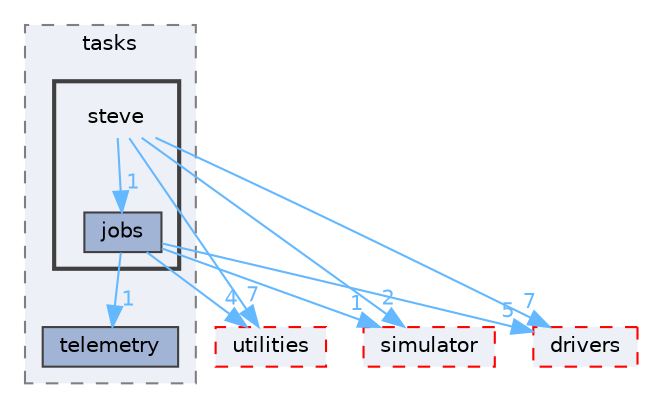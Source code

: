digraph "steve"
{
 // INTERACTIVE_SVG=YES
 // LATEX_PDF_SIZE
  bgcolor="transparent";
  edge [fontname=Helvetica,fontsize=10,labelfontname=Helvetica,labelfontsize=10];
  node [fontname=Helvetica,fontsize=10,shape=box,height=0.2,width=0.4];
  compound=true
  subgraph clusterdir_76dd8867a16d204aa2db31affc56d971 {
    graph [ bgcolor="#edf0f7", pencolor="grey50", label="tasks", fontname=Helvetica,fontsize=10 style="filled,dashed", URL="dir_76dd8867a16d204aa2db31affc56d971.html",tooltip=""]
  dir_4f57e902f0118f67b10044df4be31d1c [label="telemetry", fillcolor="#a2b4d6", color="grey25", style="filled", URL="dir_4f57e902f0118f67b10044df4be31d1c.html",tooltip=""];
  subgraph clusterdir_43eaeccdd6b29c571d9022b0dcb8cd4e {
    graph [ bgcolor="#edf0f7", pencolor="grey25", label="", fontname=Helvetica,fontsize=10 style="filled,bold", URL="dir_43eaeccdd6b29c571d9022b0dcb8cd4e.html",tooltip=""]
    dir_43eaeccdd6b29c571d9022b0dcb8cd4e [shape=plaintext, label="steve"];
  dir_0b0cd054621bf98679e798cf173a51bc [label="jobs", fillcolor="#a2b4d6", color="grey25", style="filled", URL="dir_0b0cd054621bf98679e798cf173a51bc.html",tooltip=""];
  }
  }
  dir_420f87287d5a5fc6f35b7971ed84ed3f [label="simulator", fillcolor="#edf0f7", color="red", style="filled,dashed", URL="dir_420f87287d5a5fc6f35b7971ed84ed3f.html",tooltip=""];
  dir_ce9acbebd20a964a9fb527ea0a00b86e [label="drivers", fillcolor="#edf0f7", color="red", style="filled,dashed", URL="dir_ce9acbebd20a964a9fb527ea0a00b86e.html",tooltip=""];
  dir_f18bcf57bbcb015d680a06f545708a64 [label="utilities", fillcolor="#edf0f7", color="red", style="filled,dashed", URL="dir_f18bcf57bbcb015d680a06f545708a64.html",tooltip=""];
  dir_43eaeccdd6b29c571d9022b0dcb8cd4e->dir_0b0cd054621bf98679e798cf173a51bc [headlabel="1", labeldistance=1.5 headhref="dir_000025_000012.html" href="dir_000025_000012.html" color="steelblue1" fontcolor="steelblue1"];
  dir_43eaeccdd6b29c571d9022b0dcb8cd4e->dir_420f87287d5a5fc6f35b7971ed84ed3f [headlabel="2", labeldistance=1.5 headhref="dir_000025_000021.html" href="dir_000025_000021.html" color="steelblue1" fontcolor="steelblue1"];
  dir_43eaeccdd6b29c571d9022b0dcb8cd4e->dir_ce9acbebd20a964a9fb527ea0a00b86e [headlabel="7", labeldistance=1.5 headhref="dir_000025_000003.html" href="dir_000025_000003.html" color="steelblue1" fontcolor="steelblue1"];
  dir_43eaeccdd6b29c571d9022b0dcb8cd4e->dir_f18bcf57bbcb015d680a06f545708a64 [headlabel="7", labeldistance=1.5 headhref="dir_000025_000034.html" href="dir_000025_000034.html" color="steelblue1" fontcolor="steelblue1"];
  dir_0b0cd054621bf98679e798cf173a51bc->dir_420f87287d5a5fc6f35b7971ed84ed3f [headlabel="1", labeldistance=1.5 headhref="dir_000012_000021.html" href="dir_000012_000021.html" color="steelblue1" fontcolor="steelblue1"];
  dir_0b0cd054621bf98679e798cf173a51bc->dir_4f57e902f0118f67b10044df4be31d1c [headlabel="1", labeldistance=1.5 headhref="dir_000012_000030.html" href="dir_000012_000030.html" color="steelblue1" fontcolor="steelblue1"];
  dir_0b0cd054621bf98679e798cf173a51bc->dir_ce9acbebd20a964a9fb527ea0a00b86e [headlabel="5", labeldistance=1.5 headhref="dir_000012_000003.html" href="dir_000012_000003.html" color="steelblue1" fontcolor="steelblue1"];
  dir_0b0cd054621bf98679e798cf173a51bc->dir_f18bcf57bbcb015d680a06f545708a64 [headlabel="4", labeldistance=1.5 headhref="dir_000012_000034.html" href="dir_000012_000034.html" color="steelblue1" fontcolor="steelblue1"];
}
